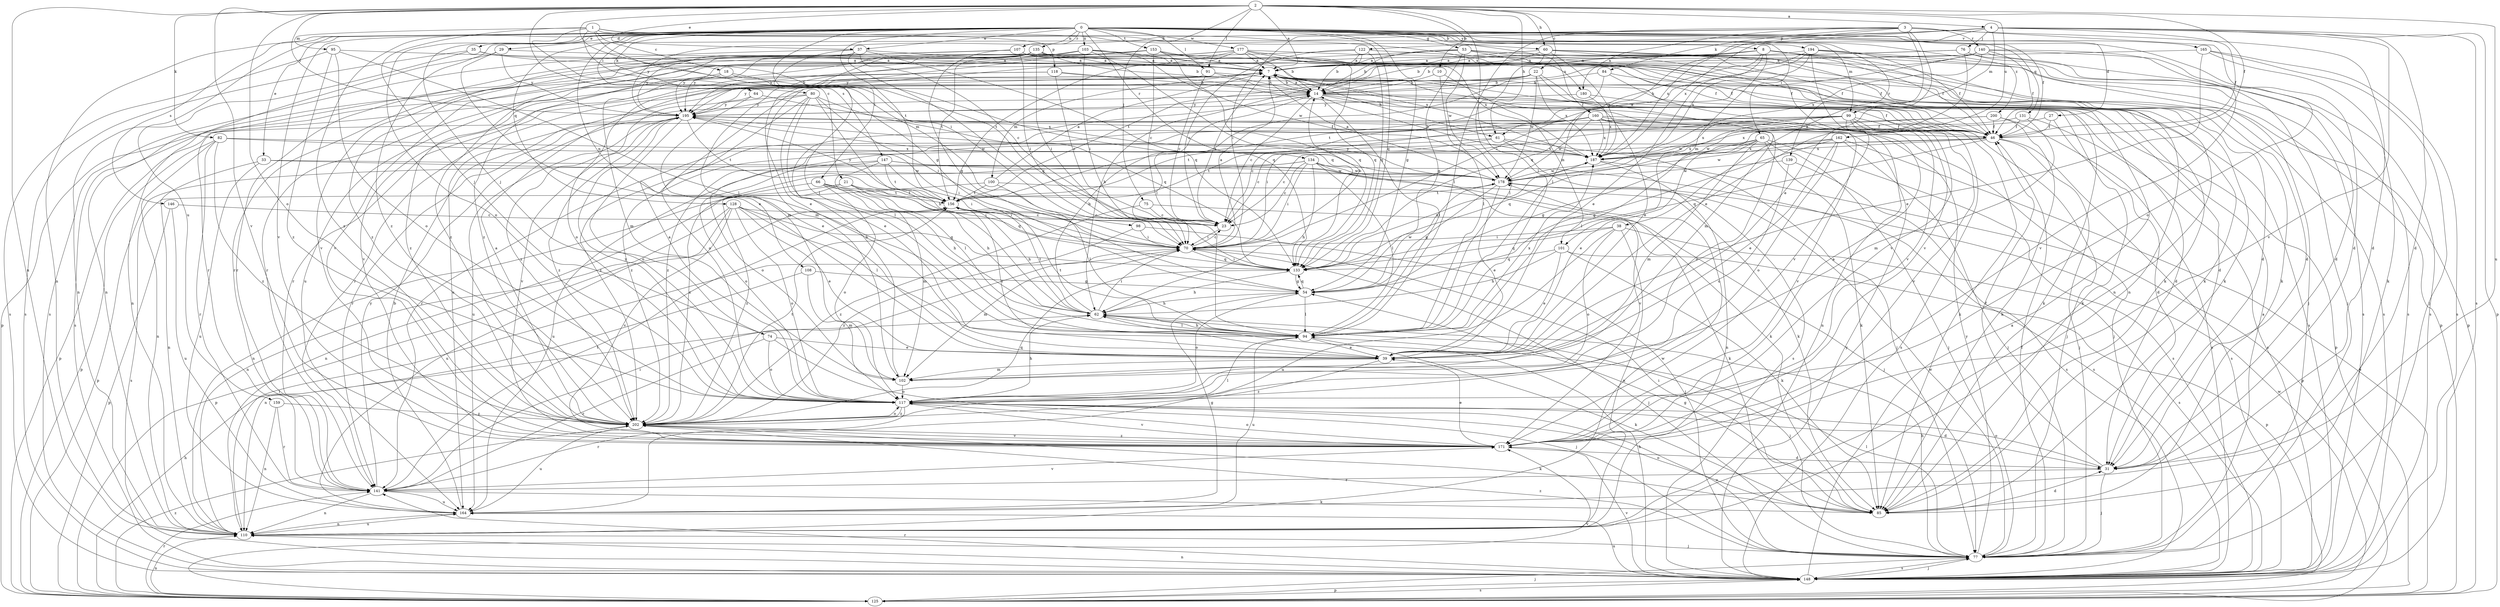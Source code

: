 strict digraph  {
0;
1;
2;
3;
4;
7;
8;
10;
14;
18;
21;
22;
23;
27;
29;
31;
33;
35;
37;
38;
39;
46;
53;
54;
60;
61;
62;
64;
65;
66;
70;
74;
75;
76;
77;
80;
82;
84;
85;
91;
94;
95;
98;
99;
100;
101;
102;
103;
107;
108;
110;
117;
118;
122;
125;
128;
131;
133;
134;
135;
139;
140;
141;
146;
147;
148;
153;
156;
159;
160;
162;
164;
165;
171;
177;
178;
180;
187;
194;
195;
200;
202;
0 -> 8  [label=b];
0 -> 27  [label=d];
0 -> 29  [label=d];
0 -> 31  [label=d];
0 -> 33  [label=e];
0 -> 35  [label=e];
0 -> 37  [label=e];
0 -> 46  [label=f];
0 -> 53  [label=g];
0 -> 54  [label=g];
0 -> 64  [label=i];
0 -> 65  [label=i];
0 -> 66  [label=i];
0 -> 74  [label=j];
0 -> 80  [label=k];
0 -> 91  [label=l];
0 -> 103  [label=n];
0 -> 107  [label=n];
0 -> 108  [label=n];
0 -> 110  [label=n];
0 -> 117  [label=o];
0 -> 128  [label=q];
0 -> 131  [label=q];
0 -> 133  [label=q];
0 -> 134  [label=r];
0 -> 135  [label=r];
0 -> 139  [label=r];
0 -> 146  [label=s];
0 -> 153  [label=t];
0 -> 156  [label=t];
0 -> 159  [label=u];
0 -> 160  [label=u];
0 -> 165  [label=v];
0 -> 171  [label=v];
0 -> 177  [label=w];
0 -> 194  [label=y];
0 -> 200  [label=z];
0 -> 202  [label=z];
1 -> 18  [label=c];
1 -> 54  [label=g];
1 -> 60  [label=h];
1 -> 74  [label=j];
1 -> 95  [label=m];
1 -> 98  [label=m];
1 -> 99  [label=m];
1 -> 118  [label=p];
1 -> 147  [label=s];
1 -> 180  [label=x];
2 -> 4  [label=a];
2 -> 7  [label=a];
2 -> 10  [label=b];
2 -> 21  [label=c];
2 -> 22  [label=c];
2 -> 37  [label=e];
2 -> 46  [label=f];
2 -> 60  [label=h];
2 -> 61  [label=h];
2 -> 70  [label=i];
2 -> 75  [label=j];
2 -> 82  [label=k];
2 -> 91  [label=l];
2 -> 94  [label=l];
2 -> 110  [label=n];
2 -> 117  [label=o];
2 -> 162  [label=u];
2 -> 164  [label=u];
2 -> 171  [label=v];
2 -> 195  [label=y];
3 -> 31  [label=d];
3 -> 38  [label=e];
3 -> 39  [label=e];
3 -> 70  [label=i];
3 -> 84  [label=k];
3 -> 94  [label=l];
3 -> 117  [label=o];
3 -> 140  [label=r];
3 -> 180  [label=x];
3 -> 187  [label=x];
3 -> 195  [label=y];
4 -> 31  [label=d];
4 -> 46  [label=f];
4 -> 76  [label=j];
4 -> 94  [label=l];
4 -> 99  [label=m];
4 -> 122  [label=p];
4 -> 125  [label=p];
4 -> 148  [label=s];
4 -> 171  [label=v];
4 -> 187  [label=x];
4 -> 202  [label=z];
7 -> 14  [label=b];
7 -> 61  [label=h];
7 -> 100  [label=m];
7 -> 110  [label=n];
7 -> 141  [label=r];
7 -> 171  [label=v];
8 -> 7  [label=a];
8 -> 31  [label=d];
8 -> 39  [label=e];
8 -> 46  [label=f];
8 -> 61  [label=h];
8 -> 62  [label=h];
8 -> 101  [label=m];
8 -> 125  [label=p];
8 -> 148  [label=s];
8 -> 202  [label=z];
10 -> 14  [label=b];
10 -> 94  [label=l];
10 -> 101  [label=m];
14 -> 7  [label=a];
14 -> 23  [label=c];
14 -> 31  [label=d];
14 -> 46  [label=f];
14 -> 85  [label=k];
14 -> 94  [label=l];
14 -> 125  [label=p];
14 -> 195  [label=y];
18 -> 14  [label=b];
18 -> 102  [label=m];
18 -> 133  [label=q];
18 -> 202  [label=z];
21 -> 62  [label=h];
21 -> 70  [label=i];
21 -> 133  [label=q];
21 -> 148  [label=s];
21 -> 156  [label=t];
21 -> 202  [label=z];
22 -> 14  [label=b];
22 -> 39  [label=e];
22 -> 102  [label=m];
22 -> 141  [label=r];
22 -> 164  [label=u];
22 -> 178  [label=w];
22 -> 187  [label=x];
22 -> 195  [label=y];
23 -> 7  [label=a];
23 -> 70  [label=i];
27 -> 31  [label=d];
27 -> 46  [label=f];
27 -> 94  [label=l];
29 -> 7  [label=a];
29 -> 39  [label=e];
29 -> 110  [label=n];
29 -> 195  [label=y];
31 -> 46  [label=f];
31 -> 77  [label=j];
31 -> 117  [label=o];
31 -> 141  [label=r];
33 -> 85  [label=k];
33 -> 110  [label=n];
33 -> 164  [label=u];
33 -> 178  [label=w];
35 -> 7  [label=a];
35 -> 110  [label=n];
35 -> 133  [label=q];
35 -> 148  [label=s];
37 -> 7  [label=a];
37 -> 23  [label=c];
37 -> 70  [label=i];
37 -> 94  [label=l];
37 -> 133  [label=q];
37 -> 148  [label=s];
37 -> 195  [label=y];
38 -> 70  [label=i];
38 -> 110  [label=n];
38 -> 117  [label=o];
38 -> 133  [label=q];
38 -> 148  [label=s];
38 -> 164  [label=u];
39 -> 102  [label=m];
39 -> 156  [label=t];
39 -> 202  [label=z];
46 -> 7  [label=a];
46 -> 23  [label=c];
46 -> 77  [label=j];
46 -> 133  [label=q];
46 -> 148  [label=s];
46 -> 156  [label=t];
46 -> 187  [label=x];
53 -> 7  [label=a];
53 -> 14  [label=b];
53 -> 31  [label=d];
53 -> 46  [label=f];
53 -> 54  [label=g];
53 -> 85  [label=k];
53 -> 125  [label=p];
53 -> 164  [label=u];
53 -> 178  [label=w];
54 -> 62  [label=h];
54 -> 94  [label=l];
54 -> 117  [label=o];
54 -> 133  [label=q];
54 -> 178  [label=w];
60 -> 7  [label=a];
60 -> 14  [label=b];
60 -> 46  [label=f];
60 -> 94  [label=l];
60 -> 110  [label=n];
60 -> 171  [label=v];
60 -> 187  [label=x];
61 -> 23  [label=c];
61 -> 77  [label=j];
61 -> 117  [label=o];
61 -> 148  [label=s];
61 -> 187  [label=x];
62 -> 14  [label=b];
62 -> 70  [label=i];
62 -> 77  [label=j];
62 -> 94  [label=l];
62 -> 156  [label=t];
64 -> 39  [label=e];
64 -> 187  [label=x];
64 -> 195  [label=y];
65 -> 39  [label=e];
65 -> 54  [label=g];
65 -> 77  [label=j];
65 -> 85  [label=k];
65 -> 102  [label=m];
65 -> 133  [label=q];
65 -> 148  [label=s];
65 -> 187  [label=x];
66 -> 62  [label=h];
66 -> 70  [label=i];
66 -> 102  [label=m];
66 -> 110  [label=n];
66 -> 117  [label=o];
66 -> 156  [label=t];
70 -> 7  [label=a];
70 -> 14  [label=b];
70 -> 23  [label=c];
70 -> 77  [label=j];
70 -> 102  [label=m];
70 -> 133  [label=q];
74 -> 39  [label=e];
74 -> 77  [label=j];
74 -> 117  [label=o];
74 -> 141  [label=r];
75 -> 23  [label=c];
75 -> 85  [label=k];
75 -> 202  [label=z];
76 -> 7  [label=a];
76 -> 39  [label=e];
76 -> 77  [label=j];
76 -> 148  [label=s];
76 -> 156  [label=t];
77 -> 7  [label=a];
77 -> 46  [label=f];
77 -> 62  [label=h];
77 -> 94  [label=l];
77 -> 117  [label=o];
77 -> 148  [label=s];
77 -> 178  [label=w];
77 -> 195  [label=y];
77 -> 202  [label=z];
80 -> 39  [label=e];
80 -> 62  [label=h];
80 -> 70  [label=i];
80 -> 94  [label=l];
80 -> 117  [label=o];
80 -> 133  [label=q];
80 -> 195  [label=y];
80 -> 202  [label=z];
82 -> 70  [label=i];
82 -> 110  [label=n];
82 -> 125  [label=p];
82 -> 141  [label=r];
82 -> 187  [label=x];
82 -> 202  [label=z];
84 -> 14  [label=b];
84 -> 148  [label=s];
84 -> 156  [label=t];
84 -> 171  [label=v];
85 -> 31  [label=d];
85 -> 54  [label=g];
85 -> 70  [label=i];
85 -> 117  [label=o];
91 -> 14  [label=b];
91 -> 23  [label=c];
91 -> 31  [label=d];
91 -> 117  [label=o];
94 -> 39  [label=e];
94 -> 62  [label=h];
94 -> 85  [label=k];
94 -> 156  [label=t];
94 -> 164  [label=u];
94 -> 187  [label=x];
95 -> 7  [label=a];
95 -> 94  [label=l];
95 -> 117  [label=o];
95 -> 148  [label=s];
95 -> 202  [label=z];
98 -> 70  [label=i];
98 -> 77  [label=j];
98 -> 202  [label=z];
99 -> 46  [label=f];
99 -> 70  [label=i];
99 -> 77  [label=j];
99 -> 85  [label=k];
99 -> 125  [label=p];
99 -> 148  [label=s];
99 -> 171  [label=v];
99 -> 178  [label=w];
99 -> 187  [label=x];
99 -> 202  [label=z];
100 -> 7  [label=a];
100 -> 77  [label=j];
100 -> 94  [label=l];
100 -> 110  [label=n];
100 -> 156  [label=t];
101 -> 39  [label=e];
101 -> 62  [label=h];
101 -> 85  [label=k];
101 -> 125  [label=p];
101 -> 133  [label=q];
102 -> 14  [label=b];
102 -> 117  [label=o];
103 -> 7  [label=a];
103 -> 70  [label=i];
103 -> 102  [label=m];
103 -> 133  [label=q];
103 -> 141  [label=r];
103 -> 178  [label=w];
103 -> 187  [label=x];
103 -> 202  [label=z];
107 -> 7  [label=a];
107 -> 46  [label=f];
107 -> 54  [label=g];
107 -> 70  [label=i];
107 -> 85  [label=k];
107 -> 141  [label=r];
107 -> 195  [label=y];
107 -> 202  [label=z];
108 -> 54  [label=g];
108 -> 102  [label=m];
108 -> 110  [label=n];
110 -> 70  [label=i];
110 -> 77  [label=j];
110 -> 164  [label=u];
110 -> 178  [label=w];
117 -> 7  [label=a];
117 -> 31  [label=d];
117 -> 62  [label=h];
117 -> 141  [label=r];
117 -> 171  [label=v];
117 -> 195  [label=y];
117 -> 202  [label=z];
118 -> 14  [label=b];
118 -> 23  [label=c];
118 -> 46  [label=f];
118 -> 148  [label=s];
118 -> 171  [label=v];
122 -> 7  [label=a];
122 -> 14  [label=b];
122 -> 23  [label=c];
122 -> 110  [label=n];
122 -> 133  [label=q];
122 -> 141  [label=r];
125 -> 62  [label=h];
125 -> 77  [label=j];
125 -> 110  [label=n];
125 -> 141  [label=r];
125 -> 148  [label=s];
125 -> 171  [label=v];
125 -> 178  [label=w];
125 -> 202  [label=z];
128 -> 23  [label=c];
128 -> 39  [label=e];
128 -> 94  [label=l];
128 -> 110  [label=n];
128 -> 117  [label=o];
128 -> 133  [label=q];
128 -> 164  [label=u];
128 -> 171  [label=v];
131 -> 46  [label=f];
131 -> 102  [label=m];
131 -> 148  [label=s];
131 -> 187  [label=x];
133 -> 54  [label=g];
133 -> 62  [label=h];
133 -> 70  [label=i];
133 -> 187  [label=x];
134 -> 23  [label=c];
134 -> 62  [label=h];
134 -> 70  [label=i];
134 -> 94  [label=l];
134 -> 148  [label=s];
134 -> 164  [label=u];
134 -> 171  [label=v];
134 -> 178  [label=w];
134 -> 202  [label=z];
135 -> 7  [label=a];
135 -> 14  [label=b];
135 -> 39  [label=e];
135 -> 70  [label=i];
135 -> 85  [label=k];
135 -> 156  [label=t];
135 -> 171  [label=v];
135 -> 195  [label=y];
139 -> 117  [label=o];
139 -> 148  [label=s];
139 -> 178  [label=w];
140 -> 7  [label=a];
140 -> 14  [label=b];
140 -> 31  [label=d];
140 -> 46  [label=f];
140 -> 70  [label=i];
140 -> 148  [label=s];
140 -> 171  [label=v];
140 -> 187  [label=x];
141 -> 70  [label=i];
141 -> 85  [label=k];
141 -> 110  [label=n];
141 -> 156  [label=t];
141 -> 164  [label=u];
141 -> 171  [label=v];
141 -> 195  [label=y];
146 -> 23  [label=c];
146 -> 125  [label=p];
146 -> 164  [label=u];
147 -> 70  [label=i];
147 -> 85  [label=k];
147 -> 94  [label=l];
147 -> 117  [label=o];
147 -> 125  [label=p];
147 -> 156  [label=t];
147 -> 178  [label=w];
148 -> 7  [label=a];
148 -> 62  [label=h];
148 -> 77  [label=j];
148 -> 110  [label=n];
148 -> 125  [label=p];
148 -> 141  [label=r];
148 -> 164  [label=u];
148 -> 171  [label=v];
148 -> 195  [label=y];
153 -> 7  [label=a];
153 -> 23  [label=c];
153 -> 46  [label=f];
153 -> 85  [label=k];
153 -> 133  [label=q];
153 -> 141  [label=r];
153 -> 171  [label=v];
153 -> 195  [label=y];
156 -> 23  [label=c];
156 -> 62  [label=h];
156 -> 125  [label=p];
156 -> 195  [label=y];
159 -> 110  [label=n];
159 -> 141  [label=r];
159 -> 202  [label=z];
160 -> 23  [label=c];
160 -> 46  [label=f];
160 -> 77  [label=j];
160 -> 110  [label=n];
160 -> 117  [label=o];
160 -> 141  [label=r];
160 -> 156  [label=t];
160 -> 171  [label=v];
160 -> 178  [label=w];
160 -> 187  [label=x];
160 -> 202  [label=z];
162 -> 39  [label=e];
162 -> 54  [label=g];
162 -> 77  [label=j];
162 -> 117  [label=o];
162 -> 125  [label=p];
162 -> 178  [label=w];
162 -> 187  [label=x];
164 -> 14  [label=b];
164 -> 54  [label=g];
164 -> 110  [label=n];
165 -> 7  [label=a];
165 -> 39  [label=e];
165 -> 77  [label=j];
165 -> 85  [label=k];
165 -> 148  [label=s];
171 -> 7  [label=a];
171 -> 31  [label=d];
171 -> 39  [label=e];
171 -> 117  [label=o];
171 -> 202  [label=z];
177 -> 7  [label=a];
177 -> 14  [label=b];
177 -> 46  [label=f];
177 -> 102  [label=m];
177 -> 125  [label=p];
177 -> 133  [label=q];
177 -> 156  [label=t];
177 -> 187  [label=x];
177 -> 195  [label=y];
178 -> 7  [label=a];
178 -> 39  [label=e];
178 -> 54  [label=g];
178 -> 156  [label=t];
178 -> 195  [label=y];
180 -> 85  [label=k];
180 -> 187  [label=x];
180 -> 195  [label=y];
187 -> 14  [label=b];
187 -> 110  [label=n];
187 -> 125  [label=p];
187 -> 178  [label=w];
194 -> 7  [label=a];
194 -> 46  [label=f];
194 -> 77  [label=j];
194 -> 94  [label=l];
194 -> 133  [label=q];
194 -> 148  [label=s];
194 -> 171  [label=v];
194 -> 187  [label=x];
195 -> 46  [label=f];
195 -> 117  [label=o];
195 -> 141  [label=r];
195 -> 156  [label=t];
195 -> 164  [label=u];
195 -> 171  [label=v];
195 -> 178  [label=w];
195 -> 202  [label=z];
200 -> 46  [label=f];
200 -> 85  [label=k];
200 -> 148  [label=s];
200 -> 178  [label=w];
200 -> 202  [label=z];
202 -> 7  [label=a];
202 -> 85  [label=k];
202 -> 94  [label=l];
202 -> 117  [label=o];
202 -> 133  [label=q];
202 -> 156  [label=t];
202 -> 164  [label=u];
202 -> 171  [label=v];
}
